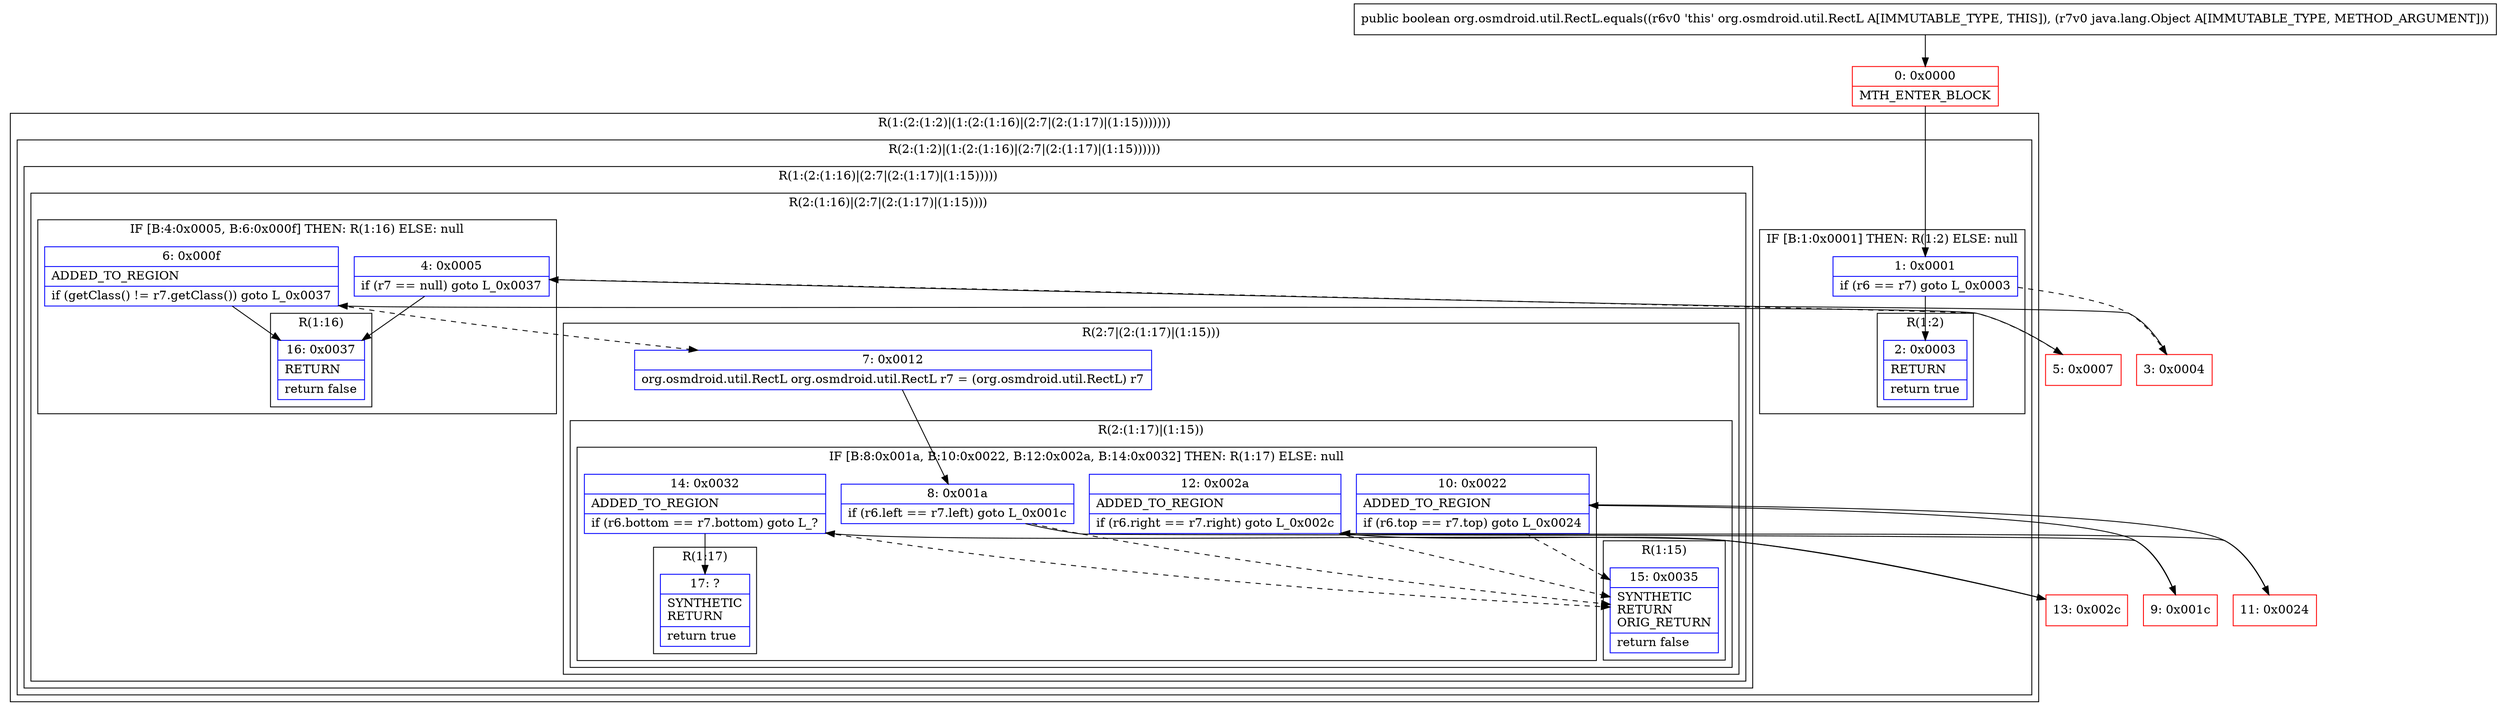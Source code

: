 digraph "CFG fororg.osmdroid.util.RectL.equals(Ljava\/lang\/Object;)Z" {
subgraph cluster_Region_1309501079 {
label = "R(1:(2:(1:2)|(1:(2:(1:16)|(2:7|(2:(1:17)|(1:15)))))))";
node [shape=record,color=blue];
subgraph cluster_Region_612412534 {
label = "R(2:(1:2)|(1:(2:(1:16)|(2:7|(2:(1:17)|(1:15))))))";
node [shape=record,color=blue];
subgraph cluster_IfRegion_441478241 {
label = "IF [B:1:0x0001] THEN: R(1:2) ELSE: null";
node [shape=record,color=blue];
Node_1 [shape=record,label="{1\:\ 0x0001|if (r6 == r7) goto L_0x0003\l}"];
subgraph cluster_Region_1201480029 {
label = "R(1:2)";
node [shape=record,color=blue];
Node_2 [shape=record,label="{2\:\ 0x0003|RETURN\l|return true\l}"];
}
}
subgraph cluster_Region_1644289767 {
label = "R(1:(2:(1:16)|(2:7|(2:(1:17)|(1:15)))))";
node [shape=record,color=blue];
subgraph cluster_Region_1128476109 {
label = "R(2:(1:16)|(2:7|(2:(1:17)|(1:15))))";
node [shape=record,color=blue];
subgraph cluster_IfRegion_1525244576 {
label = "IF [B:4:0x0005, B:6:0x000f] THEN: R(1:16) ELSE: null";
node [shape=record,color=blue];
Node_4 [shape=record,label="{4\:\ 0x0005|if (r7 == null) goto L_0x0037\l}"];
Node_6 [shape=record,label="{6\:\ 0x000f|ADDED_TO_REGION\l|if (getClass() != r7.getClass()) goto L_0x0037\l}"];
subgraph cluster_Region_1951414121 {
label = "R(1:16)";
node [shape=record,color=blue];
Node_16 [shape=record,label="{16\:\ 0x0037|RETURN\l|return false\l}"];
}
}
subgraph cluster_Region_1483316177 {
label = "R(2:7|(2:(1:17)|(1:15)))";
node [shape=record,color=blue];
Node_7 [shape=record,label="{7\:\ 0x0012|org.osmdroid.util.RectL org.osmdroid.util.RectL r7 = (org.osmdroid.util.RectL) r7\l}"];
subgraph cluster_Region_415902178 {
label = "R(2:(1:17)|(1:15))";
node [shape=record,color=blue];
subgraph cluster_IfRegion_113971000 {
label = "IF [B:8:0x001a, B:10:0x0022, B:12:0x002a, B:14:0x0032] THEN: R(1:17) ELSE: null";
node [shape=record,color=blue];
Node_8 [shape=record,label="{8\:\ 0x001a|if (r6.left == r7.left) goto L_0x001c\l}"];
Node_10 [shape=record,label="{10\:\ 0x0022|ADDED_TO_REGION\l|if (r6.top == r7.top) goto L_0x0024\l}"];
Node_12 [shape=record,label="{12\:\ 0x002a|ADDED_TO_REGION\l|if (r6.right == r7.right) goto L_0x002c\l}"];
Node_14 [shape=record,label="{14\:\ 0x0032|ADDED_TO_REGION\l|if (r6.bottom == r7.bottom) goto L_?\l}"];
subgraph cluster_Region_1111310963 {
label = "R(1:17)";
node [shape=record,color=blue];
Node_17 [shape=record,label="{17\:\ ?|SYNTHETIC\lRETURN\l|return true\l}"];
}
}
subgraph cluster_Region_1406190838 {
label = "R(1:15)";
node [shape=record,color=blue];
Node_15 [shape=record,label="{15\:\ 0x0035|SYNTHETIC\lRETURN\lORIG_RETURN\l|return false\l}"];
}
}
}
}
}
}
}
Node_0 [shape=record,color=red,label="{0\:\ 0x0000|MTH_ENTER_BLOCK\l}"];
Node_3 [shape=record,color=red,label="{3\:\ 0x0004}"];
Node_5 [shape=record,color=red,label="{5\:\ 0x0007}"];
Node_9 [shape=record,color=red,label="{9\:\ 0x001c}"];
Node_11 [shape=record,color=red,label="{11\:\ 0x0024}"];
Node_13 [shape=record,color=red,label="{13\:\ 0x002c}"];
MethodNode[shape=record,label="{public boolean org.osmdroid.util.RectL.equals((r6v0 'this' org.osmdroid.util.RectL A[IMMUTABLE_TYPE, THIS]), (r7v0 java.lang.Object A[IMMUTABLE_TYPE, METHOD_ARGUMENT])) }"];
MethodNode -> Node_0;
Node_1 -> Node_2;
Node_1 -> Node_3[style=dashed];
Node_4 -> Node_5[style=dashed];
Node_4 -> Node_16;
Node_6 -> Node_7[style=dashed];
Node_6 -> Node_16;
Node_7 -> Node_8;
Node_8 -> Node_9;
Node_8 -> Node_15[style=dashed];
Node_10 -> Node_11;
Node_10 -> Node_15[style=dashed];
Node_12 -> Node_13;
Node_12 -> Node_15[style=dashed];
Node_14 -> Node_15[style=dashed];
Node_14 -> Node_17;
Node_0 -> Node_1;
Node_3 -> Node_4;
Node_5 -> Node_6;
Node_9 -> Node_10;
Node_11 -> Node_12;
Node_13 -> Node_14;
}


